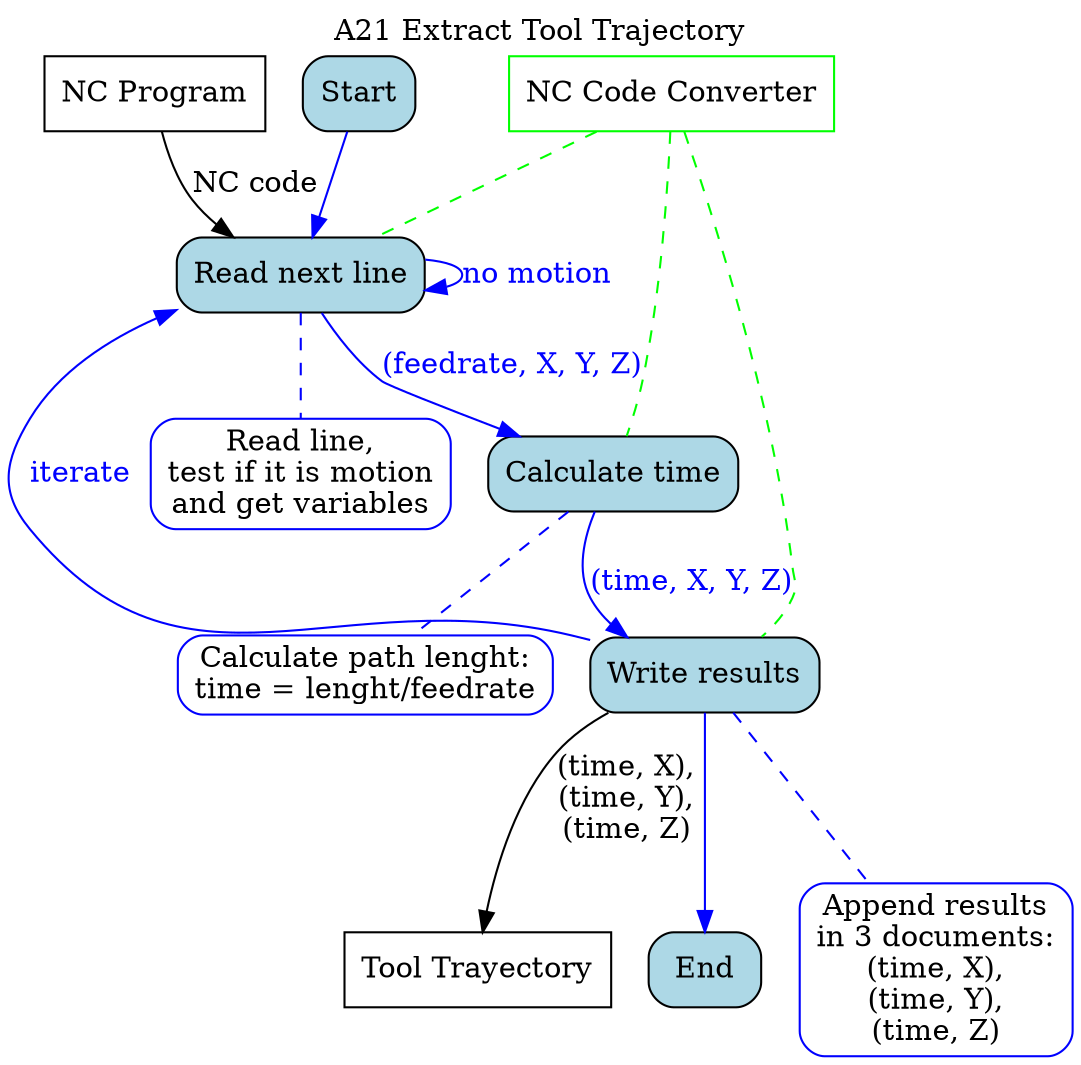digraph behaviourmodel {


# activity title
labelloc="t"
label="A21 Extract Tool Trajectory"

# inputs and outputs
node [shape=box, style=filled, fillcolor=white, color=black]
nc [label="NC Program"]
path [label="Tool Trayectory"]

# mechanisms
node [shape=box, style=filled, fillcolor=white, color=green]
converter [label="NC Code Converter"]

# tasks definition
node [shape=box, style="filled, rounded", fillcolor=lightblue, color=black]
Start
t1 [label="Read next line"]
t2 [label="Calculate time"]
t3 [label="Write results"]
End

# rules
node [shape=box, style="filled, rounded", fillcolor=white, color=blue]
r1 [label="Read line,\ntest if it is motion\nand get variables"]
r2 [label="Calculate path lenght:\ntime = lenght/feedrate"]
r3 [label="Append results\nin 3 documents:\n(time, X),\n(time, Y),\n(time, Z)"]

# attaching rules
edge [dir=none, color=blue, style=dashed]
t1 -> r1
t2 -> r2
t3 -> r3

# task sequence
edge [dir=forward, color=blue, fontcolor=blue, style=solid]
Start -> t1
t1 -> t1 [label="no motion"]
t1 -> t2 [label="(feedrate, X, Y, Z)"]
t2 -> t3 [label="(time, X, Y, Z)"]
t3 -> t1 [label="iterate"]
t3 -> End

# attaching mechanisms
edge [dir=none, color=green, style=dashed]
converter -> {t1 t2 t3}

# attaching inputs and outputs
edge [dir=forward, color=black, fontcolor=black, style=solid]
nc -> t1 [label="NC code"]
t3 -> path [label="(time, X),\n(time, Y),\n(time, Z)"]

}

